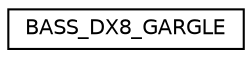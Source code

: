 digraph "Graphical Class Hierarchy"
{
 // LATEX_PDF_SIZE
  edge [fontname="Helvetica",fontsize="10",labelfontname="Helvetica",labelfontsize="10"];
  node [fontname="Helvetica",fontsize="10",shape=record];
  rankdir="LR";
  Node0 [label="BASS_DX8_GARGLE",height=0.2,width=0.4,color="black", fillcolor="white", style="filled",URL="$struct_b_a_s_s___d_x8___g_a_r_g_l_e.html",tooltip=" "];
}
